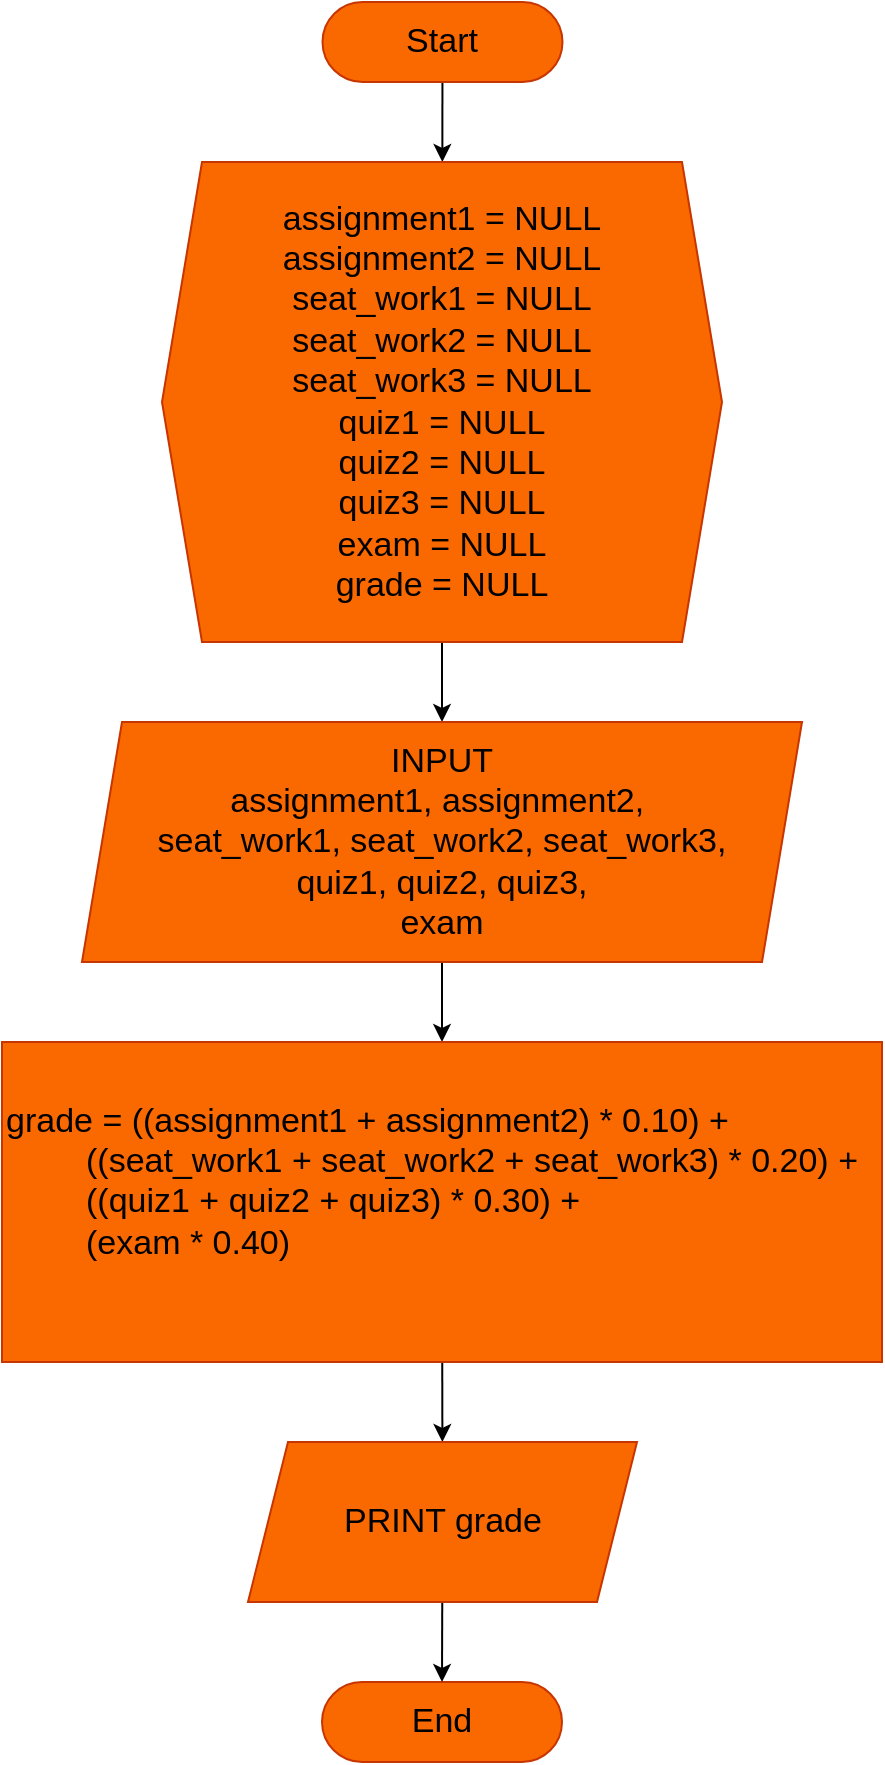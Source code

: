 <mxfile>
    <diagram id="G4ER-AwJMYdycsgCSYLL" name="Page-1">
        <mxGraphModel dx="1171" dy="639" grid="1" gridSize="10" guides="1" tooltips="1" connect="1" arrows="1" fold="1" page="1" pageScale="1" pageWidth="850" pageHeight="1100" math="0" shadow="0">
            <root>
                <mxCell id="0"/>
                <mxCell id="1" parent="0"/>
                <mxCell id="6" style="edgeStyle=none;html=1;fontSize=17;" edge="1" parent="1" source="2" target="5">
                    <mxGeometry relative="1" as="geometry"/>
                </mxCell>
                <mxCell id="2" value="Start" style="rounded=1;whiteSpace=wrap;html=1;fillColor=#fa6800;fontColor=#000000;strokeColor=#C73500;arcSize=50;fontSize=17;" vertex="1" parent="1">
                    <mxGeometry x="365.25" y="80" width="120" height="40" as="geometry"/>
                </mxCell>
                <mxCell id="3" value="End" style="rounded=1;whiteSpace=wrap;html=1;fillColor=#fa6800;fontColor=#000000;strokeColor=#C73500;arcSize=50;fontSize=17;" vertex="1" parent="1">
                    <mxGeometry x="365" y="920" width="120" height="40" as="geometry"/>
                </mxCell>
                <mxCell id="8" style="edgeStyle=none;html=1;fontSize=17;" edge="1" parent="1" source="5" target="7">
                    <mxGeometry relative="1" as="geometry"/>
                </mxCell>
                <mxCell id="5" value="assignment1 = NULL&lt;br style=&quot;font-size: 17px;&quot;&gt;assignment2 = NULL&lt;br style=&quot;font-size: 17px;&quot;&gt;seat_work1 = NULL&lt;br style=&quot;font-size: 17px;&quot;&gt;seat_work2 = NULL&lt;br style=&quot;font-size: 17px;&quot;&gt;seat_work3 = NULL&lt;br style=&quot;font-size: 17px;&quot;&gt;quiz1 = NULL&lt;br style=&quot;font-size: 17px;&quot;&gt;quiz2 = NULL&lt;br style=&quot;font-size: 17px;&quot;&gt;quiz3 = NULL&lt;br style=&quot;font-size: 17px;&quot;&gt;exam = NULL&lt;br style=&quot;font-size: 17px;&quot;&gt;grade = NULL" style="shape=hexagon;perimeter=hexagonPerimeter2;whiteSpace=wrap;html=1;fixedSize=1;fillColor=#fa6800;fontColor=#000000;strokeColor=#C73500;fontSize=17;" vertex="1" parent="1">
                    <mxGeometry x="285" y="160" width="280" height="240" as="geometry"/>
                </mxCell>
                <mxCell id="11" style="edgeStyle=none;html=1;fontSize=17;" edge="1" parent="1" source="7" target="9">
                    <mxGeometry relative="1" as="geometry"/>
                </mxCell>
                <mxCell id="7" value="INPUT&lt;br style=&quot;font-size: 17px;&quot;&gt;assignment1,&amp;nbsp;assignment2,&amp;nbsp;&lt;br style=&quot;font-size: 17px;&quot;&gt;seat_work1,&amp;nbsp;seat_work2,&amp;nbsp;seat_work3,&lt;br style=&quot;font-size: 17px;&quot;&gt;quiz1, quiz2,&amp;nbsp;quiz3,&lt;br style=&quot;font-size: 17px;&quot;&gt;exam" style="shape=parallelogram;perimeter=parallelogramPerimeter;whiteSpace=wrap;html=1;fixedSize=1;fillColor=#fa6800;fontColor=#000000;strokeColor=#C73500;fontSize=17;" vertex="1" parent="1">
                    <mxGeometry x="245" y="440" width="360" height="120" as="geometry"/>
                </mxCell>
                <mxCell id="13" style="edgeStyle=none;html=1;fontSize=17;" edge="1" parent="1" source="9" target="12">
                    <mxGeometry relative="1" as="geometry"/>
                </mxCell>
                <mxCell id="9" value="grade = ((assignment1 +&amp;nbsp;assignment2) * 0.10) +&lt;br style=&quot;font-size: 17px;&quot;&gt;&lt;blockquote style=&quot;margin: 0px 0px 0px 40px; border: none; padding: 0px; font-size: 17px;&quot;&gt;((seat_work1 + seat_work2 + seat_work3) * 0.20) +&lt;br style=&quot;font-size: 17px;&quot;&gt;&lt;/blockquote&gt;&lt;blockquote style=&quot;margin: 0px 0px 0px 40px; border: none; padding: 0px; font-size: 17px;&quot;&gt;((quiz1 + quiz2 + quiz3) * 0.30) +&lt;/blockquote&gt;&lt;blockquote style=&quot;margin: 0px 0px 0px 40px; border: none; padding: 0px; font-size: 17px;&quot;&gt;(exam * 0.40)&lt;/blockquote&gt;&lt;span style=&quot;text-align: center; font-size: 17px;&quot;&gt;&lt;br style=&quot;font-size: 17px;&quot;&gt;&lt;/span&gt;" style="rounded=0;whiteSpace=wrap;html=1;fillColor=#fa6800;fontColor=#000000;strokeColor=#C73500;align=left;fontSize=17;" vertex="1" parent="1">
                    <mxGeometry x="205" y="600" width="440" height="160" as="geometry"/>
                </mxCell>
                <mxCell id="14" style="edgeStyle=none;html=1;entryX=0.5;entryY=0;entryDx=0;entryDy=0;fontSize=17;" edge="1" parent="1" source="12" target="3">
                    <mxGeometry relative="1" as="geometry"/>
                </mxCell>
                <mxCell id="12" value="PRINT grade" style="shape=parallelogram;perimeter=parallelogramPerimeter;whiteSpace=wrap;html=1;fixedSize=1;fillColor=#fa6800;fontColor=#000000;strokeColor=#C73500;fontSize=17;" vertex="1" parent="1">
                    <mxGeometry x="328" y="800" width="194.5" height="80" as="geometry"/>
                </mxCell>
            </root>
        </mxGraphModel>
    </diagram>
</mxfile>
